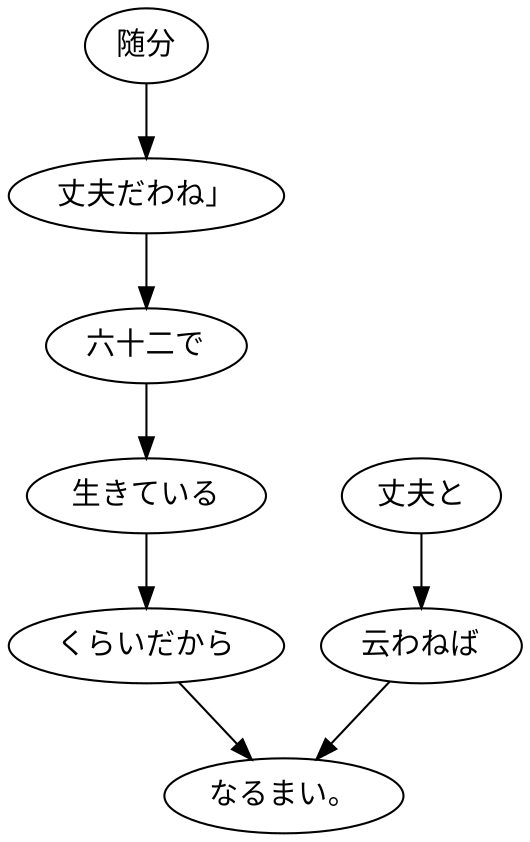 digraph graph688 {
	node0 [label="随分"];
	node1 [label="丈夫だわね」"];
	node2 [label="六十二で"];
	node3 [label="生きている"];
	node4 [label="くらいだから"];
	node5 [label="丈夫と"];
	node6 [label="云わねば"];
	node7 [label="なるまい。"];
	node0 -> node1;
	node1 -> node2;
	node2 -> node3;
	node3 -> node4;
	node4 -> node7;
	node5 -> node6;
	node6 -> node7;
}
